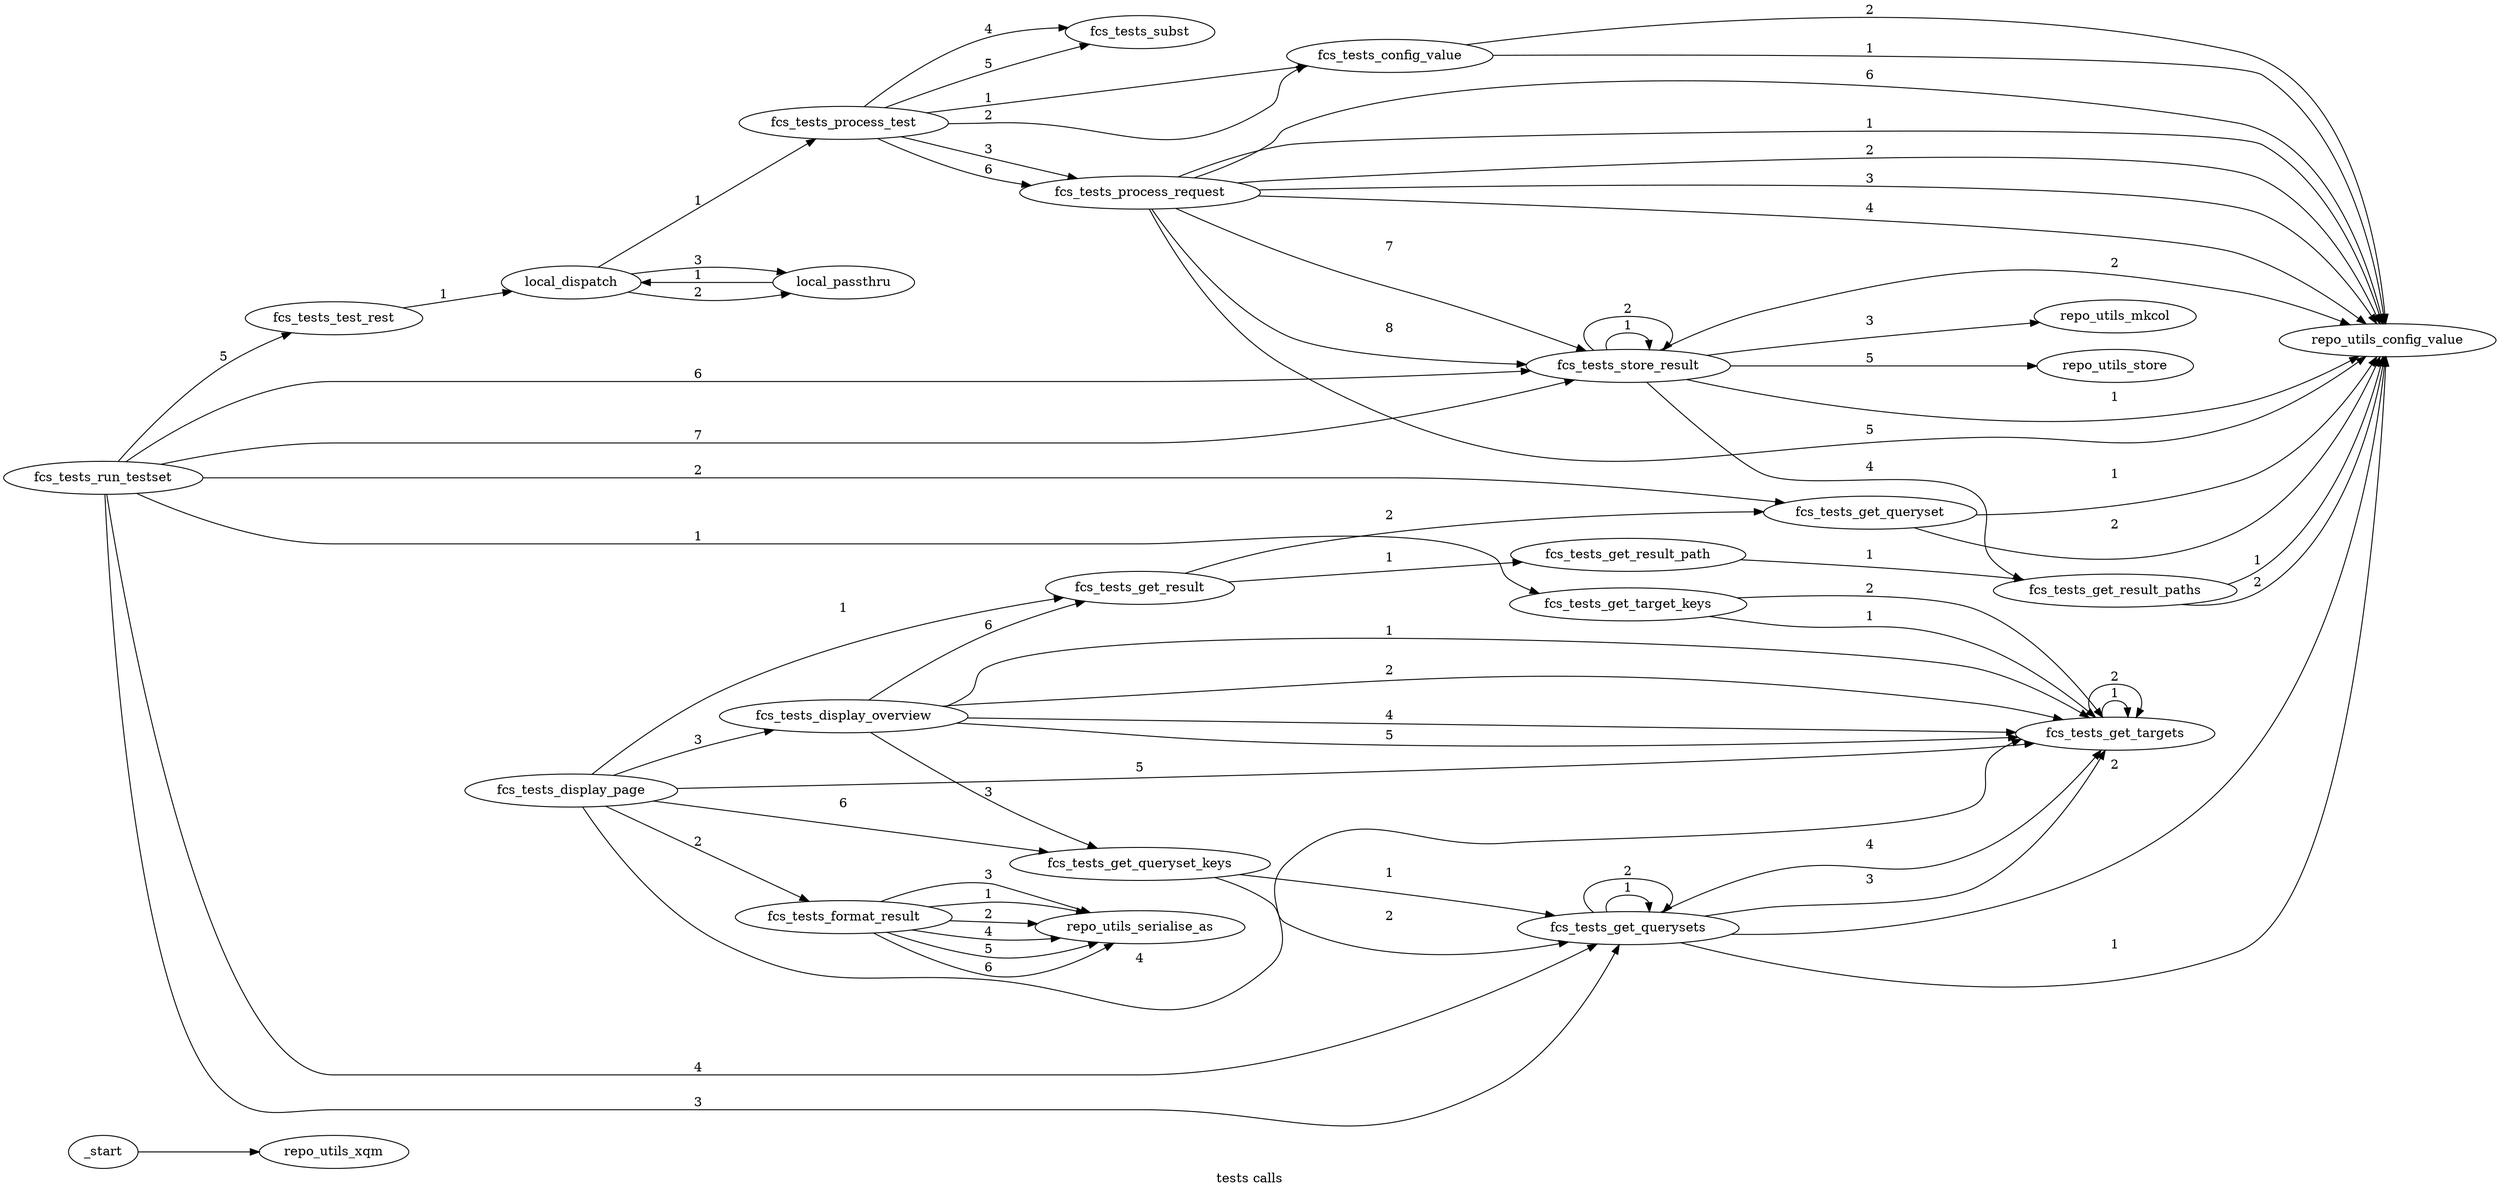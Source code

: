  /* dot -otests_calls.png -Tpng tests_calls.dot */ 
digraph tests_calls {
label="tests calls";
rankdir=LR;
_start -> repo_utils_xqm ;
fcs_tests_config_value -> repo_utils_config_value [label= 1 ];
fcs_tests_config_value -> repo_utils_config_value [label= 2 ];
fcs_tests_get_result_paths -> repo_utils_config_value [label= 1 ];
fcs_tests_get_result_paths -> repo_utils_config_value [label= 2 ];
fcs_tests_get_result_path -> fcs_tests_get_result_paths [label= 1 ];
fcs_tests_get_result -> fcs_tests_get_result_path [label= 1 ];
fcs_tests_get_result -> fcs_tests_get_queryset [label= 2 ];
fcs_tests_get_queryset -> repo_utils_config_value [label= 1 ];
fcs_tests_get_queryset -> repo_utils_config_value [label= 2 ];
fcs_tests_run_testset -> fcs_tests_get_target_keys [label= 1 ];
fcs_tests_run_testset -> fcs_tests_get_queryset [label= 2 ];
fcs_tests_run_testset -> fcs_tests_get_querysets [label= 3 ];
fcs_tests_run_testset -> fcs_tests_get_querysets [label= 4 ];
fcs_tests_run_testset -> fcs_tests_test_rest [label= 5 ];
fcs_tests_run_testset -> fcs_tests_store_result [label= 6 ];
fcs_tests_run_testset -> fcs_tests_store_result [label= 7 ];
fcs_tests_test_rest -> local_dispatch [label= 1 ];
local_passthru -> local_dispatch [label= 1 ];
local_dispatch -> fcs_tests_process_test [label= 1 ];
local_dispatch -> local_passthru [label= 2 ];
local_dispatch -> local_passthru [label= 3 ];
fcs_tests_process_test -> fcs_tests_config_value [label= 1 ];
fcs_tests_process_test -> fcs_tests_config_value [label= 2 ];
fcs_tests_process_test -> fcs_tests_process_request [label= 3 ];
fcs_tests_process_test -> fcs_tests_subst [label= 4 ];
fcs_tests_process_test -> fcs_tests_subst [label= 5 ];
fcs_tests_process_test -> fcs_tests_process_request [label= 6 ];
fcs_tests_process_request -> repo_utils_config_value [label= 1 ];
fcs_tests_process_request -> repo_utils_config_value [label= 2 ];
fcs_tests_process_request -> repo_utils_config_value [label= 3 ];
fcs_tests_process_request -> repo_utils_config_value [label= 4 ];
fcs_tests_process_request -> repo_utils_config_value [label= 5 ];
fcs_tests_process_request -> repo_utils_config_value [label= 6 ];
fcs_tests_process_request -> fcs_tests_store_result [label= 7 ];
fcs_tests_process_request -> fcs_tests_store_result [label= 8 ];
fcs_tests_store_result -> fcs_tests_store_result [label= 1 ];
fcs_tests_store_result -> fcs_tests_store_result [label= 2 ];
fcs_tests_store_result -> repo_utils_config_value [label= 1 ];
fcs_tests_store_result -> repo_utils_config_value [label= 2 ];
fcs_tests_store_result -> repo_utils_mkcol [label= 3 ];
fcs_tests_store_result -> fcs_tests_get_result_paths [label= 4 ];
fcs_tests_store_result -> repo_utils_store [label= 5 ];
fcs_tests_format_result -> repo_utils_serialise_as [label= 1 ];
fcs_tests_format_result -> repo_utils_serialise_as [label= 2 ];
fcs_tests_format_result -> repo_utils_serialise_as [label= 3 ];
fcs_tests_format_result -> repo_utils_serialise_as [label= 4 ];
fcs_tests_format_result -> repo_utils_serialise_as [label= 5 ];
fcs_tests_format_result -> repo_utils_serialise_as [label= 6 ];
fcs_tests_display_page -> fcs_tests_get_result [label= 1 ];
fcs_tests_display_page -> fcs_tests_format_result [label= 2 ];
fcs_tests_display_page -> fcs_tests_display_overview [label= 3 ];
fcs_tests_display_page -> fcs_tests_get_targets [label= 4 ];
fcs_tests_display_page -> fcs_tests_get_targets [label= 5 ];
fcs_tests_display_page -> fcs_tests_get_queryset_keys [label= 6 ];
fcs_tests_display_overview -> fcs_tests_get_targets [label= 1 ];
fcs_tests_display_overview -> fcs_tests_get_targets [label= 2 ];
fcs_tests_display_overview -> fcs_tests_get_queryset_keys [label= 3 ];
fcs_tests_display_overview -> fcs_tests_get_targets [label= 4 ];
fcs_tests_display_overview -> fcs_tests_get_targets [label= 5 ];
fcs_tests_display_overview -> fcs_tests_get_result [label= 6 ];
fcs_tests_get_querysets -> repo_utils_config_value [label= 1 ];
fcs_tests_get_querysets -> repo_utils_config_value [label= 2 ];
fcs_tests_get_querysets -> fcs_tests_get_targets [label= 3 ];
fcs_tests_get_querysets -> fcs_tests_get_targets [label= 4 ];
fcs_tests_get_querysets -> fcs_tests_get_querysets [label= 1 ];
fcs_tests_get_querysets -> fcs_tests_get_querysets [label= 2 ];
fcs_tests_get_queryset_keys -> fcs_tests_get_querysets [label= 1 ];
fcs_tests_get_queryset_keys -> fcs_tests_get_querysets [label= 2 ];
fcs_tests_get_target_keys -> fcs_tests_get_targets [label= 1 ];
fcs_tests_get_target_keys -> fcs_tests_get_targets [label= 2 ];
fcs_tests_get_targets -> fcs_tests_get_targets [label= 1 ];
fcs_tests_get_targets -> fcs_tests_get_targets [label= 2 ];
}
